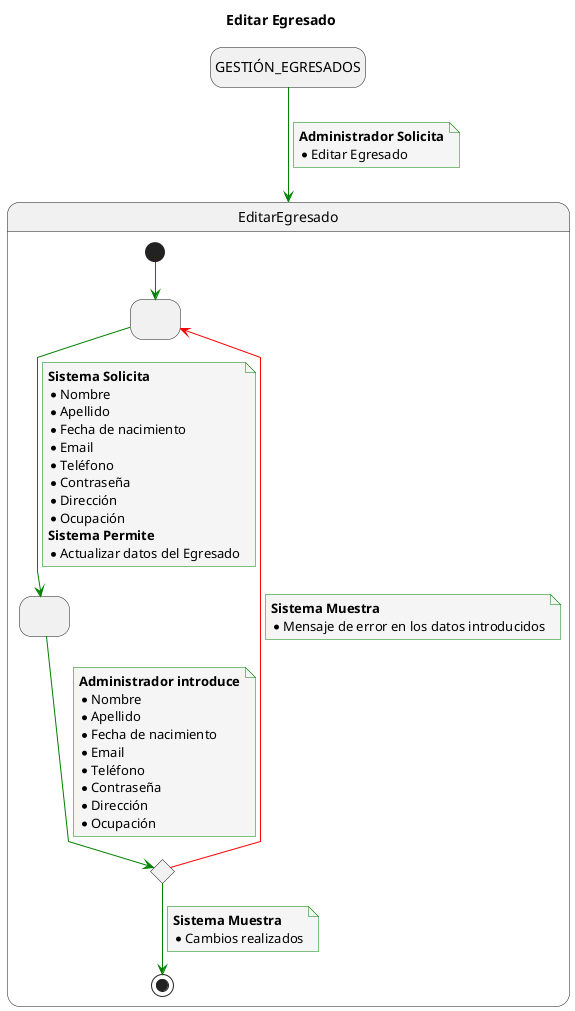 @startuml
title Editar Egresado

skinparam {
    NoteBackgroundColor #whiteSmoke
    ArrowColor #green
    NoteBorderColor #green
    linetype polyline
}

hide empty description

state startState as "GESTIÓN_EGRESADOS"

startState --> EditarEgresado
note on link
    <b>Administrador Solicita</b>
    * Editar Egresado
end note

state EditarEgresado {
state 2 as " "
state 3 as " "
state 4 <<choice>>

[*] -down-> 2

2 -down-> 3
note on link
<b>Sistema Solicita</b>
* Nombre
* Apellido
* Fecha de nacimiento
* Email
* Teléfono
* Contraseña
* Dirección
* Ocupación
<b>Sistema Permite</b>
* Actualizar datos del Egresado
end note

3 -down-> 4
note on link
<b>Administrador introduce</b>
* Nombre
* Apellido
* Fecha de nacimiento
* Email
* Teléfono
* Contraseña
* Dirección
* Ocupación
end note

4 -down-> [*]
note on link
<b>Sistema Muestra</b>
* Cambios realizados
end note

4 -[#red]-> 2
note on link
<b>Sistema Muestra</b>
* Mensaje de error en los datos introducidos
end note

}
@enduml
